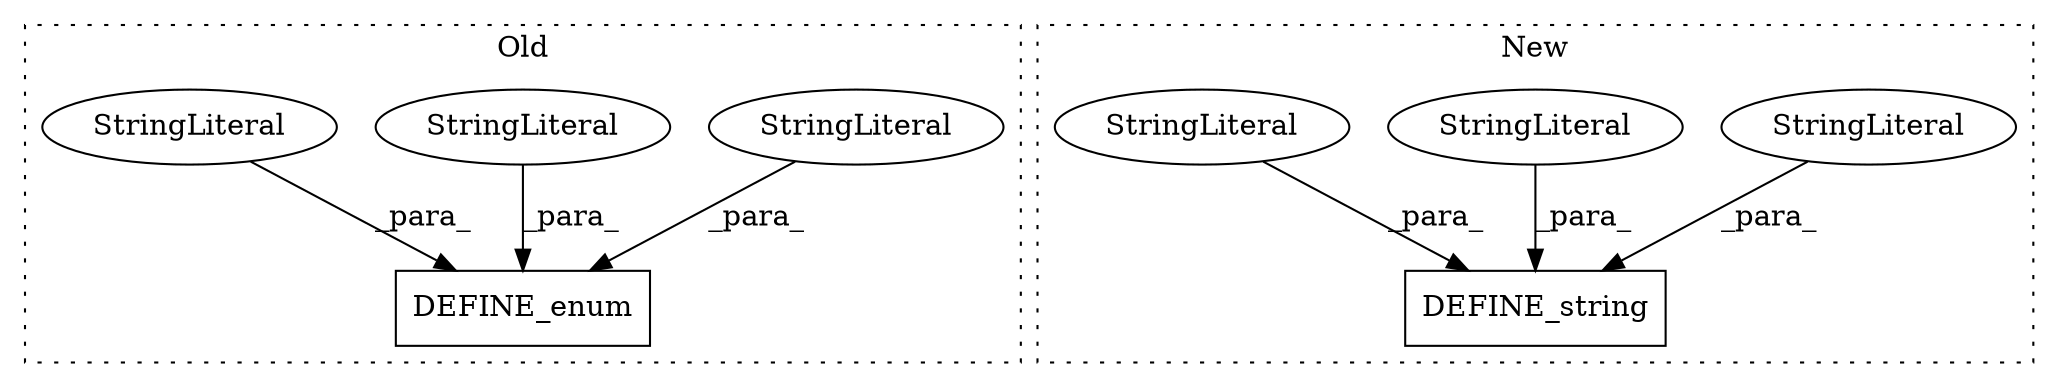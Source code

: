 digraph G {
subgraph cluster0 {
1 [label="DEFINE_enum" a="32" s="477,602" l="12,1" shape="box"];
4 [label="StringLiteral" a="45" s="495" l="7" shape="ellipse"];
5 [label="StringLiteral" a="45" s="489" l="5" shape="ellipse"];
8 [label="StringLiteral" a="45" s="549" l="53" shape="ellipse"];
label = "Old";
style="dotted";
}
subgraph cluster1 {
2 [label="DEFINE_string" a="32" s="673,729" l="14,1" shape="box"];
3 [label="StringLiteral" a="45" s="694" l="9" shape="ellipse"];
6 [label="StringLiteral" a="45" s="704" l="25" shape="ellipse"];
7 [label="StringLiteral" a="45" s="687" l="6" shape="ellipse"];
label = "New";
style="dotted";
}
3 -> 2 [label="_para_"];
4 -> 1 [label="_para_"];
5 -> 1 [label="_para_"];
6 -> 2 [label="_para_"];
7 -> 2 [label="_para_"];
8 -> 1 [label="_para_"];
}